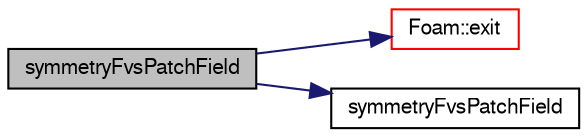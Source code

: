 digraph "symmetryFvsPatchField"
{
  bgcolor="transparent";
  edge [fontname="FreeSans",fontsize="10",labelfontname="FreeSans",labelfontsize="10"];
  node [fontname="FreeSans",fontsize="10",shape=record];
  rankdir="LR";
  Node4 [label="symmetryFvsPatchField",height=0.2,width=0.4,color="black", fillcolor="grey75", style="filled", fontcolor="black"];
  Node4 -> Node5 [color="midnightblue",fontsize="10",style="solid",fontname="FreeSans"];
  Node5 [label="Foam::exit",height=0.2,width=0.4,color="red",URL="$a21124.html#a06ca7250d8e89caf05243ec094843642"];
  Node4 -> Node52 [color="midnightblue",fontsize="10",style="solid",fontname="FreeSans"];
  Node52 [label="symmetryFvsPatchField",height=0.2,width=0.4,color="black",URL="$a22414.html#ae49852c38688188efe2d386baf965068",tooltip="Construct from patch and internal field. "];
}
